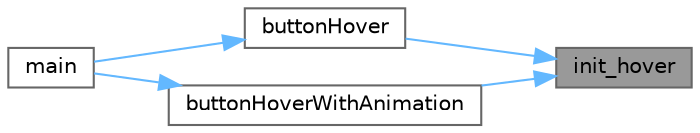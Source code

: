 digraph "init_hover"
{
 // LATEX_PDF_SIZE
  bgcolor="transparent";
  edge [fontname=Helvetica,fontsize=10,labelfontname=Helvetica,labelfontsize=10];
  node [fontname=Helvetica,fontsize=10,shape=box,height=0.2,width=0.4];
  rankdir="RL";
  Node1 [label="init_hover",height=0.2,width=0.4,color="gray40", fillcolor="grey60", style="filled", fontcolor="black",tooltip=" "];
  Node1 -> Node2 [dir="back",color="steelblue1",style="solid"];
  Node2 [label="buttonHover",height=0.2,width=0.4,color="grey40", fillcolor="white", style="filled",URL="$main_8c.html#ae2ef131da56513e4d2954bf3258a3b6c",tooltip="Affiche la texture de survol du bouton demandé en dans le menu souhaité."];
  Node2 -> Node3 [dir="back",color="steelblue1",style="solid"];
  Node3 [label="main",height=0.2,width=0.4,color="grey40", fillcolor="white", style="filled",URL="$main_8c.html#a0ddf1224851353fc92bfbff6f499fa97",tooltip="Programme principal."];
  Node1 -> Node4 [dir="back",color="steelblue1",style="solid"];
  Node4 [label="buttonHoverWithAnimation",height=0.2,width=0.4,color="grey40", fillcolor="white", style="filled",URL="$main_8c.html#ad750745b62d5f011d94bc69c00429e24",tooltip="Affiche la texture de survol avec animation du bouton demandé en dans le menu souhaité."];
  Node4 -> Node3 [dir="back",color="steelblue1",style="solid"];
}
